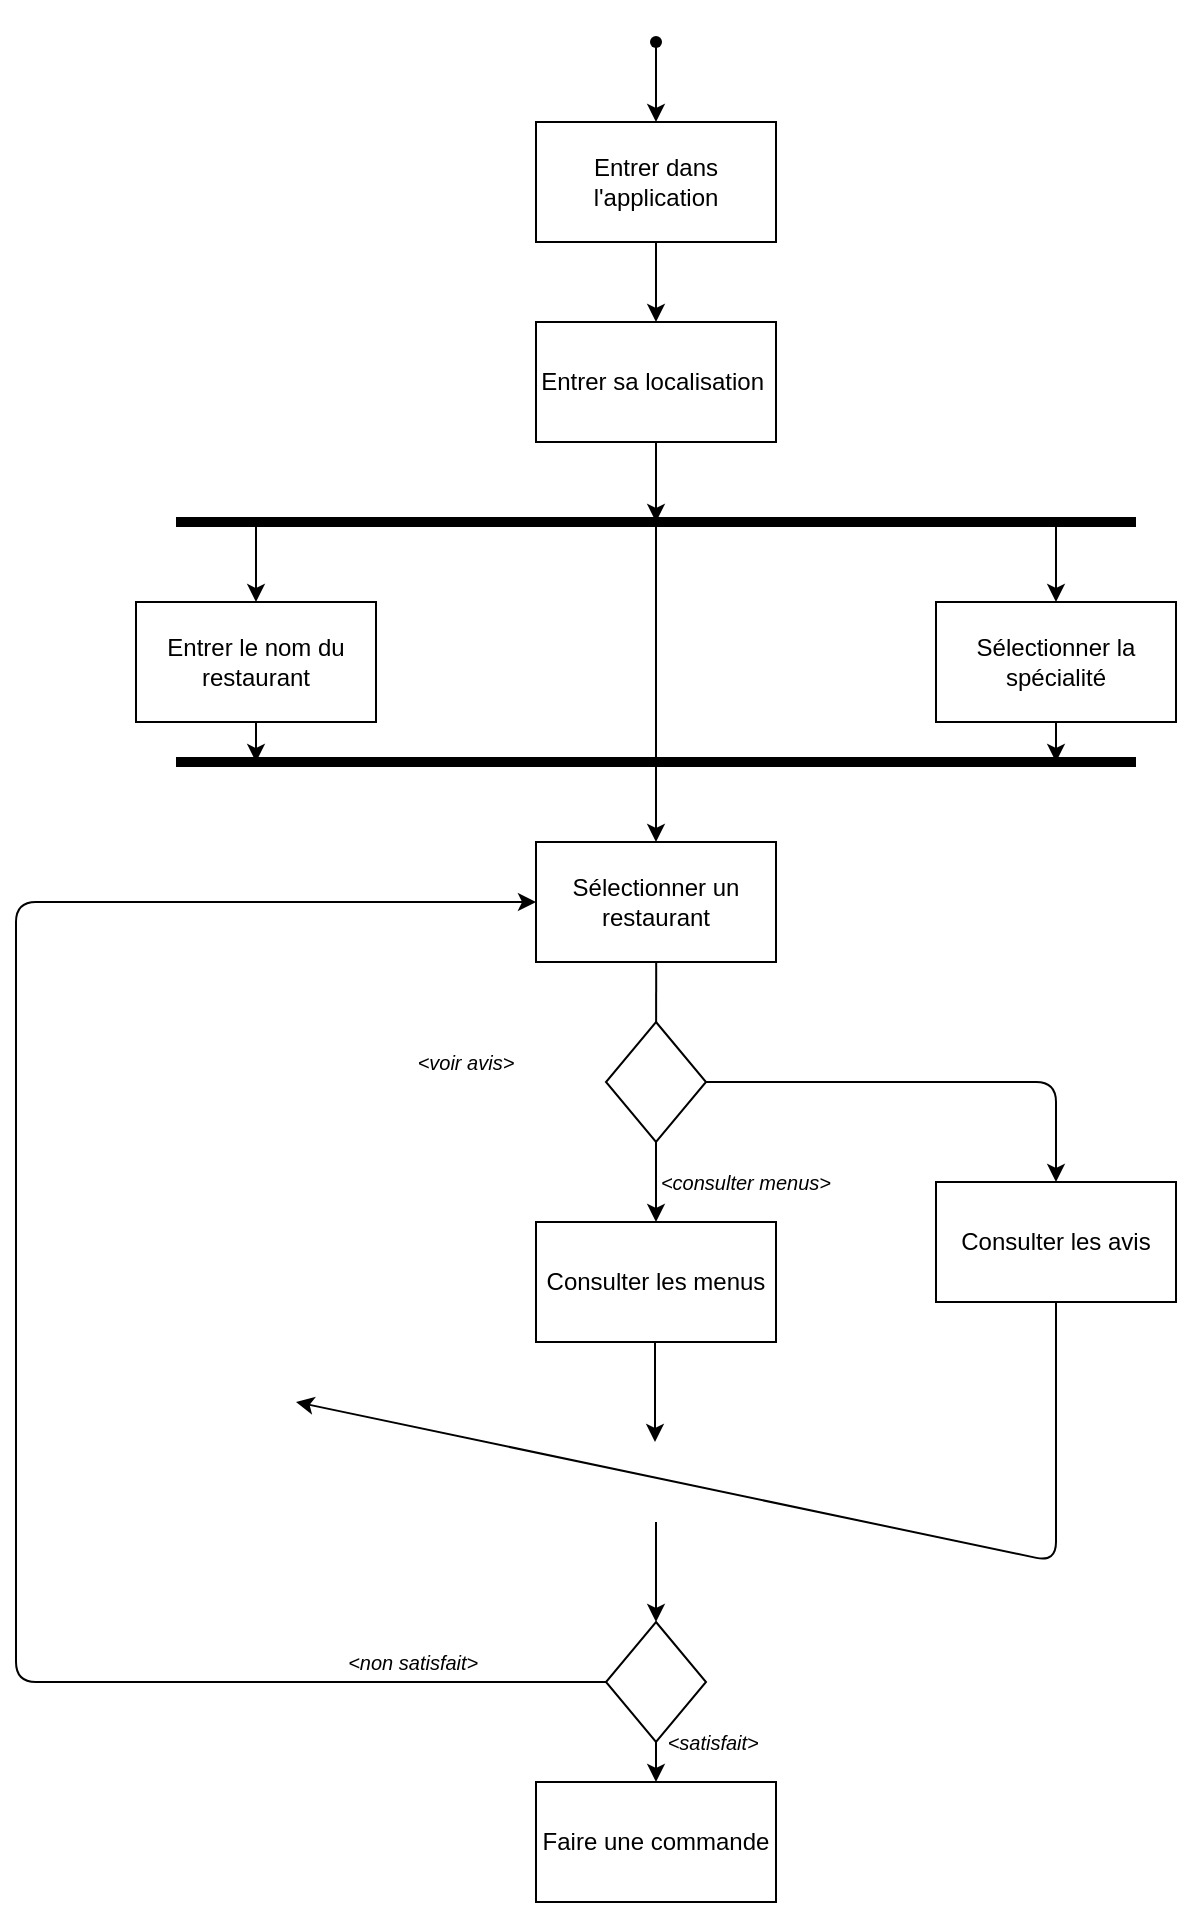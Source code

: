 <mxfile>
    <diagram id="uJ4X8tZM4djJGg5M1Jn0" name="Page-1">
        <mxGraphModel dx="538" dy="413" grid="1" gridSize="10" guides="1" tooltips="1" connect="1" arrows="1" fold="1" page="1" pageScale="1" pageWidth="827" pageHeight="1169" math="0" shadow="0">
            <root>
                <mxCell id="0"/>
                <mxCell id="1" parent="0"/>
                <mxCell id="2" value="" style="shape=waypoint;sketch=0;fillStyle=solid;size=6;pointerEvents=1;points=[];fillColor=none;resizable=0;rotatable=0;perimeter=centerPerimeter;snapToPoint=1;" parent="1" vertex="1">
                    <mxGeometry x="380" y="20" width="40" height="40" as="geometry"/>
                </mxCell>
                <mxCell id="3" value="" style="endArrow=classic;html=1;exitX=0.575;exitY=0.525;exitDx=0;exitDy=0;exitPerimeter=0;entryX=0.5;entryY=0;entryDx=0;entryDy=0;" parent="1" source="2" target="106" edge="1">
                    <mxGeometry width="50" height="50" relative="1" as="geometry">
                        <mxPoint x="390" y="330" as="sourcePoint"/>
                        <mxPoint x="360" y="50" as="targetPoint"/>
                        <Array as="points"/>
                    </mxGeometry>
                </mxCell>
                <mxCell id="6" value="" style="endArrow=classic;html=1;exitX=0.5;exitY=1;exitDx=0;exitDy=0;entryX=0.5;entryY=0;entryDx=0;entryDy=0;" parent="1" source="106" target="107" edge="1">
                    <mxGeometry width="50" height="50" relative="1" as="geometry">
                        <mxPoint x="230" y="140" as="sourcePoint"/>
                        <mxPoint x="400" y="210" as="targetPoint"/>
                    </mxGeometry>
                </mxCell>
                <mxCell id="36" value="" style="edgeStyle=elbowEdgeStyle;elbow=horizontal;endArrow=classic;html=1;entryX=0;entryY=0.5;entryDx=0;entryDy=0;exitX=0;exitY=0.5;exitDx=0;exitDy=0;" parent="1" source="70" target="115" edge="1">
                    <mxGeometry width="50" height="50" relative="1" as="geometry">
                        <mxPoint x="370" y="650" as="sourcePoint"/>
                        <mxPoint x="340" y="590" as="targetPoint"/>
                        <Array as="points">
                            <mxPoint x="80" y="790"/>
                            <mxPoint x="80" y="600"/>
                            <mxPoint x="80" y="500"/>
                        </Array>
                    </mxGeometry>
                </mxCell>
                <mxCell id="38" value="&lt;span style=&quot;font-size: 10px&quot;&gt;&lt;i&gt;&amp;lt;non satisfait&amp;gt;&lt;/i&gt;&lt;b&gt;&amp;nbsp;&lt;/b&gt;&lt;/span&gt;" style="text;html=1;strokeColor=none;fillColor=none;align=center;verticalAlign=middle;whiteSpace=wrap;rounded=0;" parent="1" vertex="1">
                    <mxGeometry x="210" y="840" width="140" height="20" as="geometry"/>
                </mxCell>
                <mxCell id="70" value="" style="rhombus;whiteSpace=wrap;html=1;" parent="1" vertex="1">
                    <mxGeometry x="375" y="830" width="50" height="60" as="geometry"/>
                </mxCell>
                <mxCell id="92" value="" style="endArrow=none;html=1;exitX=0.483;exitY=0.4;exitDx=0;exitDy=0;exitPerimeter=0;entryX=0.5;entryY=0;entryDx=0;entryDy=0;endFill=0;" parent="1" edge="1">
                    <mxGeometry width="50" height="50" relative="1" as="geometry">
                        <mxPoint x="400.14" y="484" as="sourcePoint"/>
                        <mxPoint x="400" y="560" as="targetPoint"/>
                    </mxGeometry>
                </mxCell>
                <mxCell id="102" value="" style="endArrow=classic;html=1;entryX=0.5;entryY=0;entryDx=0;entryDy=0;" parent="1" target="70" edge="1">
                    <mxGeometry width="50" height="50" relative="1" as="geometry">
                        <mxPoint x="400" y="780" as="sourcePoint"/>
                        <mxPoint x="510" y="800" as="targetPoint"/>
                    </mxGeometry>
                </mxCell>
                <mxCell id="104" value="" style="endArrow=classic;html=1;exitX=0.5;exitY=1;exitDx=0;exitDy=0;" parent="1" source="70" edge="1">
                    <mxGeometry width="50" height="50" relative="1" as="geometry">
                        <mxPoint x="460" y="1000" as="sourcePoint"/>
                        <mxPoint x="400" y="910" as="targetPoint"/>
                    </mxGeometry>
                </mxCell>
                <mxCell id="106" value="Entrer dans l'application" style="rounded=0;whiteSpace=wrap;html=1;sketch=0;" vertex="1" parent="1">
                    <mxGeometry x="340" y="80" width="120" height="60" as="geometry"/>
                </mxCell>
                <mxCell id="107" value="Entrer sa localisation&amp;nbsp;" style="rounded=0;whiteSpace=wrap;html=1;sketch=0;" vertex="1" parent="1">
                    <mxGeometry x="340" y="180" width="120" height="60" as="geometry"/>
                </mxCell>
                <mxCell id="108" value="" style="endArrow=classic;html=1;exitX=0.5;exitY=1;exitDx=0;exitDy=0;" edge="1" parent="1" source="107">
                    <mxGeometry width="50" height="50" relative="1" as="geometry">
                        <mxPoint x="400" y="280" as="sourcePoint"/>
                        <mxPoint x="400" y="280" as="targetPoint"/>
                    </mxGeometry>
                </mxCell>
                <mxCell id="109" value="" style="html=1;endArrow=none;endFill=0;strokeWidth=5;" edge="1" parent="1">
                    <mxGeometry width="100" relative="1" as="geometry">
                        <mxPoint x="160" y="280" as="sourcePoint"/>
                        <mxPoint x="640" y="280" as="targetPoint"/>
                    </mxGeometry>
                </mxCell>
                <mxCell id="111" value="Entrer le nom du restaurant" style="rounded=0;whiteSpace=wrap;html=1;sketch=0;" vertex="1" parent="1">
                    <mxGeometry x="140" y="320" width="120" height="60" as="geometry"/>
                </mxCell>
                <mxCell id="112" value="" style="endArrow=classic;html=1;entryX=0.5;entryY=0;entryDx=0;entryDy=0;" edge="1" parent="1" target="111">
                    <mxGeometry width="50" height="50" relative="1" as="geometry">
                        <mxPoint x="200" y="280" as="sourcePoint"/>
                        <mxPoint x="450" y="380" as="targetPoint"/>
                    </mxGeometry>
                </mxCell>
                <mxCell id="113" value="Sélectionner la spécialité" style="rounded=0;whiteSpace=wrap;html=1;sketch=0;" vertex="1" parent="1">
                    <mxGeometry x="540" y="320" width="120" height="60" as="geometry"/>
                </mxCell>
                <mxCell id="114" value="" style="endArrow=classic;html=1;" edge="1" parent="1" target="113">
                    <mxGeometry width="50" height="50" relative="1" as="geometry">
                        <mxPoint x="600" y="280" as="sourcePoint"/>
                        <mxPoint x="450" y="370" as="targetPoint"/>
                    </mxGeometry>
                </mxCell>
                <mxCell id="115" value="Sélectionner un restaurant" style="rounded=0;whiteSpace=wrap;html=1;sketch=0;" vertex="1" parent="1">
                    <mxGeometry x="340" y="440" width="120" height="60" as="geometry"/>
                </mxCell>
                <mxCell id="117" value="Consulter les avis" style="rounded=0;whiteSpace=wrap;html=1;sketch=0;" vertex="1" parent="1">
                    <mxGeometry x="540" y="610" width="120" height="60" as="geometry"/>
                </mxCell>
                <mxCell id="118" value="Consulter les menus" style="rounded=0;whiteSpace=wrap;html=1;sketch=0;" vertex="1" parent="1">
                    <mxGeometry x="340" y="630" width="120" height="60" as="geometry"/>
                </mxCell>
                <mxCell id="119" value="" style="endArrow=classic;html=1;entryX=0.5;entryY=0;entryDx=0;entryDy=0;exitX=0.5;exitY=1;exitDx=0;exitDy=0;" edge="1" parent="1" source="134" target="118">
                    <mxGeometry width="50" height="50" relative="1" as="geometry">
                        <mxPoint x="600" y="560" as="sourcePoint"/>
                        <mxPoint x="230" y="610" as="targetPoint"/>
                        <Array as="points"/>
                    </mxGeometry>
                </mxCell>
                <mxCell id="122" value="" style="html=1;endArrow=none;endFill=0;strokeWidth=5;" edge="1" parent="1">
                    <mxGeometry width="100" relative="1" as="geometry">
                        <mxPoint x="160" y="400" as="sourcePoint"/>
                        <mxPoint x="640" y="400" as="targetPoint"/>
                    </mxGeometry>
                </mxCell>
                <mxCell id="123" value="" style="endArrow=classic;html=1;" edge="1" parent="1">
                    <mxGeometry width="50" height="50" relative="1" as="geometry">
                        <mxPoint x="200" y="380" as="sourcePoint"/>
                        <mxPoint x="200" y="400" as="targetPoint"/>
                    </mxGeometry>
                </mxCell>
                <mxCell id="124" value="" style="endArrow=classic;html=1;" edge="1" parent="1" source="113">
                    <mxGeometry width="50" height="50" relative="1" as="geometry">
                        <mxPoint x="210" y="390" as="sourcePoint"/>
                        <mxPoint x="600" y="400" as="targetPoint"/>
                    </mxGeometry>
                </mxCell>
                <mxCell id="126" value="" style="endArrow=classic;html=1;entryX=0.5;entryY=0;entryDx=0;entryDy=0;" edge="1" parent="1" target="115">
                    <mxGeometry width="50" height="50" relative="1" as="geometry">
                        <mxPoint x="400" y="400" as="sourcePoint"/>
                        <mxPoint x="410" y="570" as="targetPoint"/>
                    </mxGeometry>
                </mxCell>
                <mxCell id="127" value="" style="endArrow=classic;html=1;exitX=0.5;exitY=1;exitDx=0;exitDy=0;" edge="1" parent="1" source="117">
                    <mxGeometry width="50" height="50" relative="1" as="geometry">
                        <mxPoint x="229.5" y="568" as="sourcePoint"/>
                        <mxPoint x="220" y="720" as="targetPoint"/>
                        <Array as="points">
                            <mxPoint x="600" y="760"/>
                            <mxPoint x="600" y="800"/>
                        </Array>
                    </mxGeometry>
                </mxCell>
                <mxCell id="130" value="&lt;span style=&quot;font-size: 10px&quot;&gt;&lt;i&gt;&amp;lt;satisfait&amp;gt;&amp;nbsp;&lt;/i&gt;&lt;/span&gt;" style="text;html=1;strokeColor=none;fillColor=none;align=center;verticalAlign=middle;whiteSpace=wrap;rounded=0;" vertex="1" parent="1">
                    <mxGeometry x="360" y="880" width="140" height="20" as="geometry"/>
                </mxCell>
                <mxCell id="131" value="Faire une commande" style="rounded=0;whiteSpace=wrap;html=1;sketch=0;" vertex="1" parent="1">
                    <mxGeometry x="340" y="910" width="120" height="60" as="geometry"/>
                </mxCell>
                <mxCell id="133" value="" style="endArrow=none;html=1;strokeWidth=1;endFill=0;" edge="1" parent="1">
                    <mxGeometry width="50" height="50" relative="1" as="geometry">
                        <mxPoint x="400" y="280" as="sourcePoint"/>
                        <mxPoint x="400" y="400" as="targetPoint"/>
                    </mxGeometry>
                </mxCell>
                <mxCell id="134" value="" style="rhombus;whiteSpace=wrap;html=1;" vertex="1" parent="1">
                    <mxGeometry x="375" y="530" width="50" height="60" as="geometry"/>
                </mxCell>
                <mxCell id="135" value="" style="endArrow=none;html=1;strokeWidth=1;edgeStyle=orthogonalEdgeStyle;exitX=0.5;exitY=0;exitDx=0;exitDy=0;startArrow=classic;startFill=1;entryX=1;entryY=0.5;entryDx=0;entryDy=0;" edge="1" parent="1" source="117" target="134">
                    <mxGeometry width="50" height="50" relative="1" as="geometry">
                        <mxPoint x="220" y="560" as="sourcePoint"/>
                        <mxPoint x="600" y="560" as="targetPoint"/>
                    </mxGeometry>
                </mxCell>
                <mxCell id="136" value="&lt;span style=&quot;font-size: 10px&quot;&gt;&lt;i&gt;&amp;lt;voir avis&amp;gt;&lt;/i&gt;&lt;/span&gt;" style="text;html=1;strokeColor=none;fillColor=none;align=center;verticalAlign=middle;whiteSpace=wrap;rounded=0;" vertex="1" parent="1">
                    <mxGeometry x="235" y="540" width="140" height="20" as="geometry"/>
                </mxCell>
                <mxCell id="137" value="&lt;span style=&quot;font-size: 10px&quot;&gt;&lt;i&gt;&amp;lt;consulter menus&amp;gt;&lt;/i&gt;&lt;/span&gt;" style="text;html=1;strokeColor=none;fillColor=none;align=center;verticalAlign=middle;whiteSpace=wrap;rounded=0;" vertex="1" parent="1">
                    <mxGeometry x="375" y="600" width="140" height="20" as="geometry"/>
                </mxCell>
                <mxCell id="139" value="" style="endArrow=classic;html=1;entryX=0.5;entryY=0;entryDx=0;entryDy=0;" edge="1" parent="1">
                    <mxGeometry width="50" height="50" relative="1" as="geometry">
                        <mxPoint x="399.5" y="690" as="sourcePoint"/>
                        <mxPoint x="399.5" y="740" as="targetPoint"/>
                    </mxGeometry>
                </mxCell>
            </root>
        </mxGraphModel>
    </diagram>
    <diagram id="Pvk16Yk9mmTxDUWuedHs" name="Page-2">
        <mxGraphModel dx="777" dy="265" grid="0" gridSize="10" guides="1" tooltips="1" connect="1" arrows="1" fold="1" page="1" pageScale="1" pageWidth="827" pageHeight="1169" background="#F4F1DE" math="0" shadow="0">
            <root>
                <mxCell id="Tb9AdFsS8pXjhhtc2Pzk-0"/>
                <mxCell id="Tb9AdFsS8pXjhhtc2Pzk-1" parent="Tb9AdFsS8pXjhhtc2Pzk-0"/>
                <mxCell id="Tb9AdFsS8pXjhhtc2Pzk-2" value="" style="shape=waypoint;sketch=0;fillStyle=solid;size=6;pointerEvents=1;points=[];fillColor=none;resizable=0;rotatable=0;perimeter=centerPerimeter;snapToPoint=1;rounded=0;fontColor=#393C56;strokeColor=#E07A5F;" parent="Tb9AdFsS8pXjhhtc2Pzk-1" vertex="1">
                    <mxGeometry x="380" y="20" width="40" height="40" as="geometry"/>
                </mxCell>
                <mxCell id="Tb9AdFsS8pXjhhtc2Pzk-3" value="&lt;h2&gt;Ajouter une comande&lt;/h2&gt;" style="rounded=1;whiteSpace=wrap;html=1;sketch=0;fontColor=#393C56;strokeColor=#E07A5F;fillColor=#F2CC8F;" parent="Tb9AdFsS8pXjhhtc2Pzk-1" vertex="1">
                    <mxGeometry x="340" y="640" width="120" height="60" as="geometry"/>
                </mxCell>
                <mxCell id="Tb9AdFsS8pXjhhtc2Pzk-4" value="&lt;h2&gt;Choisir Menu à retirer&lt;/h2&gt;" style="rounded=1;whiteSpace=wrap;html=1;sketch=0;fontColor=#393C56;strokeColor=#E07A5F;fillColor=#F2CC8F;" parent="Tb9AdFsS8pXjhhtc2Pzk-1" vertex="1">
                    <mxGeometry x="80" y="540" width="120" height="60" as="geometry"/>
                </mxCell>
                <mxCell id="Tb9AdFsS8pXjhhtc2Pzk-5" value="&lt;h2&gt;Enregistrer la commande&lt;/h2&gt;" style="rounded=1;whiteSpace=wrap;html=1;sketch=0;fontColor=#393C56;strokeColor=#E07A5F;fillColor=#F2CC8F;" parent="Tb9AdFsS8pXjhhtc2Pzk-1" vertex="1">
                    <mxGeometry x="340" y="940" width="120" height="60" as="geometry"/>
                </mxCell>
                <mxCell id="Tb9AdFsS8pXjhhtc2Pzk-6" value="&lt;h2&gt;Retirer un menu&lt;/h2&gt;" style="rounded=1;whiteSpace=wrap;html=1;sketch=0;fontColor=#393C56;strokeColor=#E07A5F;fillColor=#F2CC8F;" parent="Tb9AdFsS8pXjhhtc2Pzk-1" vertex="1">
                    <mxGeometry x="80" y="640" width="120" height="60" as="geometry"/>
                </mxCell>
                <mxCell id="Tb9AdFsS8pXjhhtc2Pzk-7" value="&lt;h2&gt;Valider le panier&lt;/h2&gt;" style="rounded=1;whiteSpace=wrap;html=1;sketch=0;fontColor=#393C56;strokeColor=#E07A5F;fillColor=#F2CC8F;" parent="Tb9AdFsS8pXjhhtc2Pzk-1" vertex="1">
                    <mxGeometry x="340" y="840" width="120" height="60" as="geometry"/>
                </mxCell>
                <mxCell id="Tb9AdFsS8pXjhhtc2Pzk-8" value="&lt;h2&gt;Ajouter un menu&lt;/h2&gt;" style="rounded=1;whiteSpace=wrap;html=1;sketch=0;fontColor=#393C56;strokeColor=#E07A5F;fillColor=#F2CC8F;" parent="Tb9AdFsS8pXjhhtc2Pzk-1" vertex="1">
                    <mxGeometry x="340" y="330" width="120" height="60" as="geometry"/>
                </mxCell>
                <mxCell id="Tb9AdFsS8pXjhhtc2Pzk-9" value="&lt;h2&gt;Ouvrir le panier&lt;/h2&gt;" style="rounded=1;whiteSpace=wrap;html=1;sketch=0;fontColor=#393C56;strokeColor=#E07A5F;fillColor=#F2CC8F;" parent="Tb9AdFsS8pXjhhtc2Pzk-1" vertex="1">
                    <mxGeometry x="80" y="440" width="120" height="60" as="geometry"/>
                </mxCell>
                <mxCell id="Tb9AdFsS8pXjhhtc2Pzk-10" value="&lt;h2&gt;Créer un panier&lt;/h2&gt;" style="rounded=1;whiteSpace=wrap;html=1;sketch=0;fontColor=#393C56;strokeColor=#E07A5F;fillColor=#F2CC8F;" parent="Tb9AdFsS8pXjhhtc2Pzk-1" vertex="1">
                    <mxGeometry x="340" y="200" width="120" height="60" as="geometry"/>
                </mxCell>
                <mxCell id="Tb9AdFsS8pXjhhtc2Pzk-11" value="&lt;h2&gt;Créer une commande&lt;/h2&gt;" style="rounded=1;whiteSpace=wrap;html=1;sketch=0;fontColor=#393C56;strokeColor=#E07A5F;fillColor=#F2CC8F;" parent="Tb9AdFsS8pXjhhtc2Pzk-1" vertex="1">
                    <mxGeometry x="340" y="90" width="120" height="60" as="geometry"/>
                </mxCell>
                <mxCell id="Tb9AdFsS8pXjhhtc2Pzk-12" value="" style="endArrow=classic;html=1;fontColor=#393C56;strokeColor=#E07A5F;fillColor=#F2CC8F;exitX=0.45;exitY=0.675;exitDx=0;exitDy=0;exitPerimeter=0;entryX=0.5;entryY=0;entryDx=0;entryDy=0;labelBackgroundColor=#F4F1DE;" parent="Tb9AdFsS8pXjhhtc2Pzk-1" source="Tb9AdFsS8pXjhhtc2Pzk-2" target="Tb9AdFsS8pXjhhtc2Pzk-11" edge="1">
                    <mxGeometry width="50" height="50" relative="1" as="geometry">
                        <mxPoint x="390" y="270" as="sourcePoint"/>
                        <mxPoint x="440" y="220" as="targetPoint"/>
                    </mxGeometry>
                </mxCell>
                <mxCell id="Tb9AdFsS8pXjhhtc2Pzk-13" value="" style="endArrow=classic;html=1;fontColor=#393C56;strokeColor=#E07A5F;fillColor=#F2CC8F;exitX=0.5;exitY=1;exitDx=0;exitDy=0;entryX=0.5;entryY=0;entryDx=0;entryDy=0;entryPerimeter=0;labelBackgroundColor=#F4F1DE;" parent="Tb9AdFsS8pXjhhtc2Pzk-1" source="Tb9AdFsS8pXjhhtc2Pzk-11" target="Tb9AdFsS8pXjhhtc2Pzk-10" edge="1">
                    <mxGeometry width="50" height="50" relative="1" as="geometry">
                        <mxPoint x="390" y="270" as="sourcePoint"/>
                        <mxPoint x="400" y="190" as="targetPoint"/>
                    </mxGeometry>
                </mxCell>
                <mxCell id="Tb9AdFsS8pXjhhtc2Pzk-14" value="" style="rhombus;whiteSpace=wrap;html=1;rounded=0;sketch=0;fontColor=#393C56;strokeColor=#E07A5F;fillColor=#F2CC8F;" parent="Tb9AdFsS8pXjhhtc2Pzk-1" vertex="1">
                    <mxGeometry x="365" y="440" width="70" height="60" as="geometry"/>
                </mxCell>
                <mxCell id="Tb9AdFsS8pXjhhtc2Pzk-15" value="" style="endArrow=classic;html=1;fontColor=#393C56;strokeColor=#E07A5F;fillColor=#F2CC8F;exitX=0.5;exitY=1;exitDx=0;exitDy=0;labelBackgroundColor=#F4F1DE;" parent="Tb9AdFsS8pXjhhtc2Pzk-1" source="Tb9AdFsS8pXjhhtc2Pzk-10" edge="1">
                    <mxGeometry width="50" height="50" relative="1" as="geometry">
                        <mxPoint x="390" y="270" as="sourcePoint"/>
                        <mxPoint x="400" y="330" as="targetPoint"/>
                    </mxGeometry>
                </mxCell>
                <mxCell id="Tb9AdFsS8pXjhhtc2Pzk-16" value="" style="endArrow=classic;html=1;fontColor=#393C56;strokeColor=#E07A5F;fillColor=#F2CC8F;exitX=0;exitY=0.5;exitDx=0;exitDy=0;entryX=1;entryY=0.5;entryDx=0;entryDy=0;labelBackgroundColor=#F4F1DE;" parent="Tb9AdFsS8pXjhhtc2Pzk-1" source="Tb9AdFsS8pXjhhtc2Pzk-14" target="Tb9AdFsS8pXjhhtc2Pzk-9" edge="1">
                    <mxGeometry width="50" height="50" relative="1" as="geometry">
                        <mxPoint x="390" y="270" as="sourcePoint"/>
                        <mxPoint x="230" y="350" as="targetPoint"/>
                    </mxGeometry>
                </mxCell>
                <mxCell id="Tb9AdFsS8pXjhhtc2Pzk-19" value="&lt;h3&gt;Modifier panier&lt;/h3&gt;" style="text;html=1;align=center;verticalAlign=middle;whiteSpace=wrap;rounded=0;sketch=0;fontColor=#393C56;" parent="Tb9AdFsS8pXjhhtc2Pzk-1" vertex="1">
                    <mxGeometry x="230" y="440" width="110" height="20" as="geometry"/>
                </mxCell>
                <mxCell id="CWuYNWOtUaod2RrFY3A3-1" value="&lt;h3&gt;Pas modifier panier&lt;/h3&gt;" style="text;html=1;align=center;verticalAlign=middle;whiteSpace=wrap;rounded=0;sketch=0;fontColor=#393C56;" parent="Tb9AdFsS8pXjhhtc2Pzk-1" vertex="1">
                    <mxGeometry x="400" y="550" width="140" height="20" as="geometry"/>
                </mxCell>
                <mxCell id="CWuYNWOtUaod2RrFY3A3-2" value="" style="endArrow=classic;html=1;fontColor=#393C56;strokeColor=#E07A5F;fillColor=#F2CC8F;exitX=0.5;exitY=1;exitDx=0;exitDy=0;entryX=0.5;entryY=0;entryDx=0;entryDy=0;labelBackgroundColor=#F4F1DE;" parent="Tb9AdFsS8pXjhhtc2Pzk-1" source="Tb9AdFsS8pXjhhtc2Pzk-9" target="Tb9AdFsS8pXjhhtc2Pzk-4" edge="1">
                    <mxGeometry width="50" height="50" relative="1" as="geometry">
                        <mxPoint x="390" y="400" as="sourcePoint"/>
                        <mxPoint x="440" y="350" as="targetPoint"/>
                    </mxGeometry>
                </mxCell>
                <mxCell id="CWuYNWOtUaod2RrFY3A3-3" value="" style="endArrow=classic;html=1;fontColor=#393C56;strokeColor=#E07A5F;fillColor=#F2CC8F;exitX=0.5;exitY=1;exitDx=0;exitDy=0;entryX=0.5;entryY=0;entryDx=0;entryDy=0;labelBackgroundColor=#F4F1DE;" parent="Tb9AdFsS8pXjhhtc2Pzk-1" source="Tb9AdFsS8pXjhhtc2Pzk-4" target="Tb9AdFsS8pXjhhtc2Pzk-6" edge="1">
                    <mxGeometry width="50" height="50" relative="1" as="geometry">
                        <mxPoint x="390" y="590" as="sourcePoint"/>
                        <mxPoint x="440" y="540" as="targetPoint"/>
                    </mxGeometry>
                </mxCell>
                <mxCell id="CWuYNWOtUaod2RrFY3A3-5" value="" style="endArrow=classic;html=1;fontColor=#393C56;strokeColor=#E07A5F;fillColor=#F2CC8F;exitX=0.5;exitY=1;exitDx=0;exitDy=0;entryX=0.5;entryY=0;entryDx=0;entryDy=0;labelBackgroundColor=#F4F1DE;" parent="Tb9AdFsS8pXjhhtc2Pzk-1" source="Tb9AdFsS8pXjhhtc2Pzk-8" target="Tb9AdFsS8pXjhhtc2Pzk-14" edge="1">
                    <mxGeometry width="50" height="50" relative="1" as="geometry">
                        <mxPoint x="390" y="480" as="sourcePoint"/>
                        <mxPoint x="440" y="430" as="targetPoint"/>
                    </mxGeometry>
                </mxCell>
                <mxCell id="CWuYNWOtUaod2RrFY3A3-11" value="" style="endArrow=classic;html=1;fontColor=#393C56;strokeColor=#E07A5F;fillColor=#F2CC8F;exitX=0.5;exitY=1;exitDx=0;exitDy=0;entryX=0.5;entryY=0;entryDx=0;entryDy=0;labelBackgroundColor=#F4F1DE;" parent="Tb9AdFsS8pXjhhtc2Pzk-1" source="Tb9AdFsS8pXjhhtc2Pzk-14" target="Tb9AdFsS8pXjhhtc2Pzk-3" edge="1">
                    <mxGeometry width="50" height="50" relative="1" as="geometry">
                        <mxPoint x="390" y="620" as="sourcePoint"/>
                        <mxPoint x="450" y="680" as="targetPoint"/>
                    </mxGeometry>
                </mxCell>
                <mxCell id="CWuYNWOtUaod2RrFY3A3-12" value="" style="rhombus;whiteSpace=wrap;html=1;rounded=0;sketch=0;fontColor=#393C56;strokeColor=#E07A5F;fillColor=#F2CC8F;" parent="Tb9AdFsS8pXjhhtc2Pzk-1" vertex="1">
                    <mxGeometry x="370" y="740" width="60" height="70" as="geometry"/>
                </mxCell>
                <mxCell id="CWuYNWOtUaod2RrFY3A3-13" value="&lt;h2&gt;Donnez les avis&lt;/h2&gt;" style="rounded=1;whiteSpace=wrap;html=1;sketch=0;fontColor=#393C56;strokeColor=#E07A5F;fillColor=#F2CC8F;" parent="Tb9AdFsS8pXjhhtc2Pzk-1" vertex="1">
                    <mxGeometry x="340" y="1030" width="120" height="60" as="geometry"/>
                </mxCell>
                <mxCell id="CWuYNWOtUaod2RrFY3A3-14" value="" style="shape=waypoint;sketch=0;fillStyle=solid;size=6;pointerEvents=1;points=[];fillColor=none;resizable=0;rotatable=0;perimeter=centerPerimeter;snapToPoint=1;rounded=0;fontColor=#393C56;strokeColor=#E07A5F;" parent="Tb9AdFsS8pXjhhtc2Pzk-1" vertex="1">
                    <mxGeometry x="380" y="1129" width="40" height="40" as="geometry"/>
                </mxCell>
                <mxCell id="CWuYNWOtUaod2RrFY3A3-16" value="" style="endArrow=classic;html=1;fontColor=#393C56;strokeColor=#E07A5F;fillColor=#F2CC8F;exitX=1;exitY=0.5;exitDx=0;exitDy=0;entryX=0;entryY=0.5;entryDx=0;entryDy=0;labelBackgroundColor=#F4F1DE;" parent="Tb9AdFsS8pXjhhtc2Pzk-1" source="Tb9AdFsS8pXjhhtc2Pzk-6" target="Tb9AdFsS8pXjhhtc2Pzk-3" edge="1">
                    <mxGeometry width="50" height="50" relative="1" as="geometry">
                        <mxPoint x="540" y="680" as="sourcePoint"/>
                        <mxPoint x="590" y="630" as="targetPoint"/>
                    </mxGeometry>
                </mxCell>
                <mxCell id="CWuYNWOtUaod2RrFY3A3-17" value="" style="endArrow=classic;html=1;fontColor=#393C56;strokeColor=#E07A5F;fillColor=#F2CC8F;exitX=0.5;exitY=1;exitDx=0;exitDy=0;labelBackgroundColor=#F4F1DE;" parent="Tb9AdFsS8pXjhhtc2Pzk-1" source="Tb9AdFsS8pXjhhtc2Pzk-3" edge="1">
                    <mxGeometry width="50" height="50" relative="1" as="geometry">
                        <mxPoint x="540" y="680" as="sourcePoint"/>
                        <mxPoint x="400" y="740" as="targetPoint"/>
                    </mxGeometry>
                </mxCell>
                <mxCell id="CWuYNWOtUaod2RrFY3A3-18" value="" style="endArrow=classic;html=1;fontColor=#393C56;strokeColor=#E07A5F;fillColor=#F2CC8F;exitX=0.5;exitY=1;exitDx=0;exitDy=0;entryX=0.5;entryY=0;entryDx=0;entryDy=0;labelBackgroundColor=#F4F1DE;" parent="Tb9AdFsS8pXjhhtc2Pzk-1" source="CWuYNWOtUaod2RrFY3A3-12" target="Tb9AdFsS8pXjhhtc2Pzk-7" edge="1">
                    <mxGeometry width="50" height="50" relative="1" as="geometry">
                        <mxPoint x="540" y="880" as="sourcePoint"/>
                        <mxPoint x="590" y="830" as="targetPoint"/>
                    </mxGeometry>
                </mxCell>
                <mxCell id="CWuYNWOtUaod2RrFY3A3-19" value="" style="endArrow=classic;html=1;fontColor=#393C56;strokeColor=#E07A5F;fillColor=#F2CC8F;exitX=0.5;exitY=1;exitDx=0;exitDy=0;entryX=0.5;entryY=0;entryDx=0;entryDy=0;labelBackgroundColor=#F4F1DE;" parent="Tb9AdFsS8pXjhhtc2Pzk-1" source="Tb9AdFsS8pXjhhtc2Pzk-7" target="Tb9AdFsS8pXjhhtc2Pzk-5" edge="1">
                    <mxGeometry width="50" height="50" relative="1" as="geometry">
                        <mxPoint x="540" y="880" as="sourcePoint"/>
                        <mxPoint x="590" y="830" as="targetPoint"/>
                    </mxGeometry>
                </mxCell>
                <mxCell id="CWuYNWOtUaod2RrFY3A3-20" value="" style="endArrow=classic;html=1;fontColor=#393C56;strokeColor=#E07A5F;fillColor=#F2CC8F;exitX=0.5;exitY=1;exitDx=0;exitDy=0;labelBackgroundColor=#F4F1DE;" parent="Tb9AdFsS8pXjhhtc2Pzk-1" source="CWuYNWOtUaod2RrFY3A3-13" target="CWuYNWOtUaod2RrFY3A3-14" edge="1">
                    <mxGeometry width="50" height="50" relative="1" as="geometry">
                        <mxPoint x="540" y="990" as="sourcePoint"/>
                        <mxPoint x="590" y="940" as="targetPoint"/>
                    </mxGeometry>
                </mxCell>
                <mxCell id="CWuYNWOtUaod2RrFY3A3-21" value="" style="endArrow=classic;html=1;fontColor=#393C56;strokeColor=#E07A5F;fillColor=#F2CC8F;exitX=0.5;exitY=1;exitDx=0;exitDy=0;entryX=0.5;entryY=0;entryDx=0;entryDy=0;labelBackgroundColor=#F4F1DE;" parent="Tb9AdFsS8pXjhhtc2Pzk-1" source="Tb9AdFsS8pXjhhtc2Pzk-5" target="CWuYNWOtUaod2RrFY3A3-13" edge="1">
                    <mxGeometry width="50" height="50" relative="1" as="geometry">
                        <mxPoint x="540" y="990" as="sourcePoint"/>
                        <mxPoint x="590" y="940" as="targetPoint"/>
                    </mxGeometry>
                </mxCell>
                <mxCell id="CWuYNWOtUaod2RrFY3A3-22" value="&lt;h3&gt;Oui&lt;/h3&gt;" style="text;html=1;align=center;verticalAlign=middle;whiteSpace=wrap;rounded=0;sketch=0;fontColor=#393C56;" parent="Tb9AdFsS8pXjhhtc2Pzk-1" vertex="1">
                    <mxGeometry x="450" y="750" width="140" height="20" as="geometry"/>
                </mxCell>
                <mxCell id="CWuYNWOtUaod2RrFY3A3-23" value="&lt;h3&gt;Non&lt;/h3&gt;" style="text;html=1;align=center;verticalAlign=middle;whiteSpace=wrap;rounded=0;sketch=0;fontColor=#393C56;" parent="Tb9AdFsS8pXjhhtc2Pzk-1" vertex="1">
                    <mxGeometry x="310" y="810" width="140" height="20" as="geometry"/>
                </mxCell>
                <mxCell id="CWuYNWOtUaod2RrFY3A3-24" value="" style="edgeStyle=elbowEdgeStyle;elbow=horizontal;endArrow=classic;html=1;fontColor=#393C56;strokeColor=#E07A5F;fillColor=#F2CC8F;exitX=1;exitY=0.5;exitDx=0;exitDy=0;entryX=1;entryY=0.5;entryDx=0;entryDy=0;labelBackgroundColor=#F4F1DE;" parent="Tb9AdFsS8pXjhhtc2Pzk-1" source="CWuYNWOtUaod2RrFY3A3-12" target="Tb9AdFsS8pXjhhtc2Pzk-8" edge="1">
                    <mxGeometry width="50" height="50" relative="1" as="geometry">
                        <mxPoint x="540" y="720" as="sourcePoint"/>
                        <mxPoint x="590" y="670" as="targetPoint"/>
                        <Array as="points">
                            <mxPoint x="640" y="740"/>
                        </Array>
                    </mxGeometry>
                </mxCell>
            </root>
        </mxGraphModel>
    </diagram>
</mxfile>